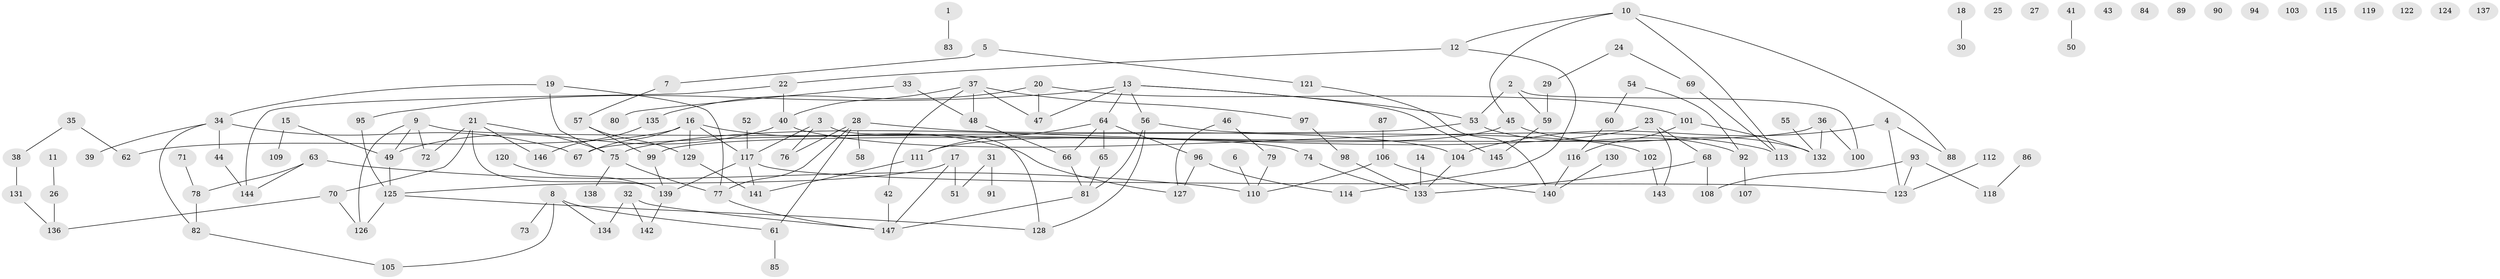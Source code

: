 // Generated by graph-tools (version 1.1) at 2025/49/03/09/25 03:49:13]
// undirected, 147 vertices, 175 edges
graph export_dot {
graph [start="1"]
  node [color=gray90,style=filled];
  1;
  2;
  3;
  4;
  5;
  6;
  7;
  8;
  9;
  10;
  11;
  12;
  13;
  14;
  15;
  16;
  17;
  18;
  19;
  20;
  21;
  22;
  23;
  24;
  25;
  26;
  27;
  28;
  29;
  30;
  31;
  32;
  33;
  34;
  35;
  36;
  37;
  38;
  39;
  40;
  41;
  42;
  43;
  44;
  45;
  46;
  47;
  48;
  49;
  50;
  51;
  52;
  53;
  54;
  55;
  56;
  57;
  58;
  59;
  60;
  61;
  62;
  63;
  64;
  65;
  66;
  67;
  68;
  69;
  70;
  71;
  72;
  73;
  74;
  75;
  76;
  77;
  78;
  79;
  80;
  81;
  82;
  83;
  84;
  85;
  86;
  87;
  88;
  89;
  90;
  91;
  92;
  93;
  94;
  95;
  96;
  97;
  98;
  99;
  100;
  101;
  102;
  103;
  104;
  105;
  106;
  107;
  108;
  109;
  110;
  111;
  112;
  113;
  114;
  115;
  116;
  117;
  118;
  119;
  120;
  121;
  122;
  123;
  124;
  125;
  126;
  127;
  128;
  129;
  130;
  131;
  132;
  133;
  134;
  135;
  136;
  137;
  138;
  139;
  140;
  141;
  142;
  143;
  144;
  145;
  146;
  147;
  1 -- 83;
  2 -- 53;
  2 -- 59;
  2 -- 100;
  3 -- 76;
  3 -- 117;
  3 -- 128;
  4 -- 88;
  4 -- 104;
  4 -- 123;
  5 -- 7;
  5 -- 121;
  6 -- 110;
  7 -- 57;
  8 -- 61;
  8 -- 73;
  8 -- 105;
  8 -- 134;
  9 -- 49;
  9 -- 72;
  9 -- 74;
  9 -- 126;
  10 -- 12;
  10 -- 45;
  10 -- 88;
  10 -- 113;
  11 -- 26;
  12 -- 22;
  12 -- 114;
  13 -- 47;
  13 -- 53;
  13 -- 56;
  13 -- 64;
  13 -- 95;
  13 -- 145;
  14 -- 133;
  15 -- 49;
  15 -- 109;
  16 -- 62;
  16 -- 67;
  16 -- 117;
  16 -- 127;
  16 -- 129;
  17 -- 51;
  17 -- 125;
  17 -- 147;
  18 -- 30;
  19 -- 34;
  19 -- 75;
  19 -- 77;
  20 -- 47;
  20 -- 101;
  20 -- 135;
  21 -- 70;
  21 -- 72;
  21 -- 75;
  21 -- 139;
  21 -- 146;
  22 -- 40;
  22 -- 144;
  23 -- 68;
  23 -- 75;
  23 -- 143;
  24 -- 29;
  24 -- 69;
  26 -- 136;
  28 -- 58;
  28 -- 61;
  28 -- 76;
  28 -- 77;
  28 -- 104;
  29 -- 59;
  31 -- 51;
  31 -- 91;
  32 -- 134;
  32 -- 142;
  32 -- 147;
  33 -- 48;
  33 -- 80;
  34 -- 39;
  34 -- 44;
  34 -- 67;
  34 -- 82;
  35 -- 38;
  35 -- 62;
  36 -- 99;
  36 -- 100;
  36 -- 132;
  37 -- 40;
  37 -- 42;
  37 -- 47;
  37 -- 48;
  37 -- 97;
  38 -- 131;
  40 -- 49;
  40 -- 113;
  41 -- 50;
  42 -- 147;
  44 -- 144;
  45 -- 111;
  45 -- 132;
  46 -- 79;
  46 -- 127;
  48 -- 66;
  49 -- 125;
  52 -- 117;
  53 -- 67;
  53 -- 92;
  54 -- 60;
  54 -- 92;
  55 -- 132;
  56 -- 81;
  56 -- 102;
  56 -- 128;
  57 -- 99;
  57 -- 129;
  59 -- 145;
  60 -- 116;
  61 -- 85;
  63 -- 78;
  63 -- 110;
  63 -- 144;
  64 -- 65;
  64 -- 66;
  64 -- 96;
  64 -- 111;
  65 -- 81;
  66 -- 81;
  68 -- 108;
  68 -- 133;
  69 -- 113;
  70 -- 126;
  70 -- 136;
  71 -- 78;
  74 -- 133;
  75 -- 77;
  75 -- 138;
  77 -- 147;
  78 -- 82;
  79 -- 110;
  81 -- 147;
  82 -- 105;
  86 -- 118;
  87 -- 106;
  92 -- 107;
  93 -- 108;
  93 -- 118;
  93 -- 123;
  95 -- 125;
  96 -- 114;
  96 -- 127;
  97 -- 98;
  98 -- 133;
  99 -- 139;
  101 -- 116;
  101 -- 132;
  102 -- 143;
  104 -- 133;
  106 -- 110;
  106 -- 140;
  111 -- 141;
  112 -- 123;
  116 -- 140;
  117 -- 123;
  117 -- 139;
  117 -- 141;
  120 -- 139;
  121 -- 140;
  125 -- 126;
  125 -- 128;
  129 -- 141;
  130 -- 140;
  131 -- 136;
  135 -- 146;
  139 -- 142;
}

